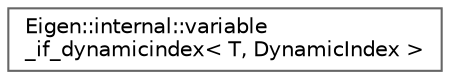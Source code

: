 digraph "Graphical Class Hierarchy"
{
 // LATEX_PDF_SIZE
  bgcolor="transparent";
  edge [fontname=Helvetica,fontsize=10,labelfontname=Helvetica,labelfontsize=10];
  node [fontname=Helvetica,fontsize=10,shape=box,height=0.2,width=0.4];
  rankdir="LR";
  Node0 [id="Node000000",label="Eigen::internal::variable\l_if_dynamicindex\< T, DynamicIndex \>",height=0.2,width=0.4,color="grey40", fillcolor="white", style="filled",URL="$classEigen_1_1internal_1_1variable__if__dynamicindex_3_01T_00_01DynamicIndex_01_4.html",tooltip=" "];
}
